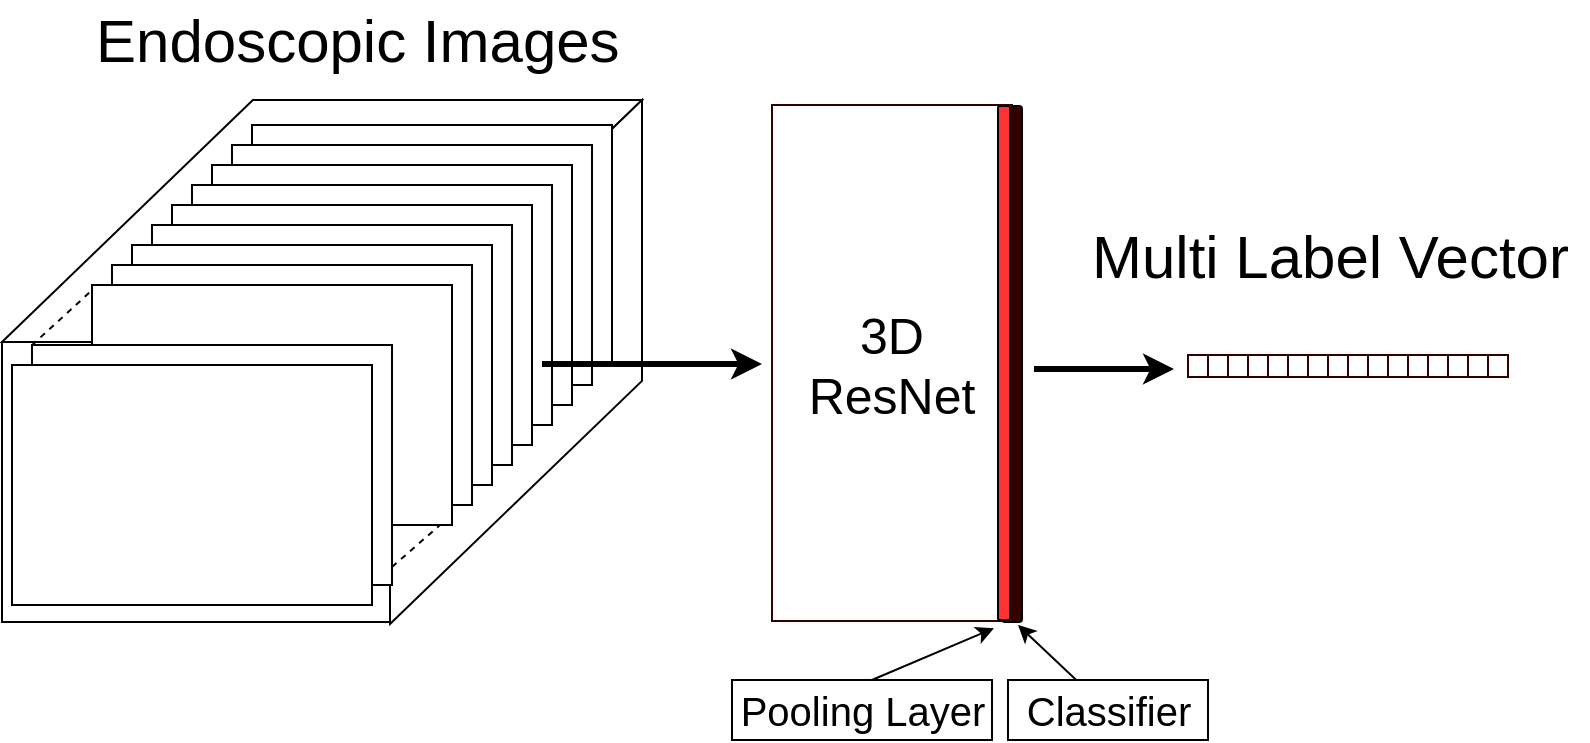 <mxfile version="12.4.1" pages="1"><diagram id="z2CQPgokboSDMh4d6PFP" name="Page-1"><mxGraphModel dx="973" dy="1225" grid="1" gridSize="10" guides="1" tooltips="1" connect="1" arrows="1" fold="1" page="1" pageScale="1" pageWidth="827" pageHeight="1169" math="0" shadow="0"><root><mxCell id="0"/><mxCell id="1" parent="0"/><mxCell id="APj4w2G1cZ9zluRVa9hk-2" value="" style="rounded=0;whiteSpace=wrap;html=1;" vertex="1" parent="1"><mxGeometry x="75" y="221" width="195" height="140" as="geometry"/></mxCell><mxCell id="APj4w2G1cZ9zluRVa9hk-3" value="" style="shape=parallelogram;perimeter=parallelogramPerimeter;whiteSpace=wrap;html=1;size=0.392;" vertex="1" parent="1"><mxGeometry x="75" y="100" width="320" height="121" as="geometry"/></mxCell><mxCell id="APj4w2G1cZ9zluRVa9hk-4" value="" style="shape=parallelogram;perimeter=parallelogramPerimeter;whiteSpace=wrap;html=1;size=0.464;rotation=-90;direction=west;flipH=1;" vertex="1" parent="1"><mxGeometry x="201" y="168" width="262" height="126" as="geometry"/></mxCell><mxCell id="XhvfSutfM1ENtSiAhlLO-3" value="" style="rounded=0;whiteSpace=wrap;html=1;" parent="1" vertex="1"><mxGeometry x="200" y="112.5" width="180" height="120" as="geometry"/></mxCell><mxCell id="XhvfSutfM1ENtSiAhlLO-4" value="" style="rounded=0;whiteSpace=wrap;html=1;" parent="1" vertex="1"><mxGeometry x="190" y="122.5" width="180" height="120" as="geometry"/></mxCell><mxCell id="XhvfSutfM1ENtSiAhlLO-5" value="" style="endArrow=none;dashed=1;html=1;exitX=0.996;exitY=0.003;exitDx=0;exitDy=0;exitPerimeter=0;" parent="1" source="XhvfSutfM1ENtSiAhlLO-15" edge="1"><mxGeometry width="50" height="50" relative="1" as="geometry"><mxPoint x="280" y="315.5" as="sourcePoint"/><mxPoint x="300" y="192.5" as="targetPoint"/></mxGeometry></mxCell><mxCell id="XhvfSutfM1ENtSiAhlLO-6" value="" style="rounded=0;whiteSpace=wrap;html=1;" parent="1" vertex="1"><mxGeometry x="180" y="132.5" width="180" height="120" as="geometry"/></mxCell><mxCell id="XhvfSutfM1ENtSiAhlLO-7" value="" style="rounded=0;whiteSpace=wrap;html=1;" parent="1" vertex="1"><mxGeometry x="170" y="142.5" width="180" height="120" as="geometry"/></mxCell><mxCell id="XhvfSutfM1ENtSiAhlLO-8" value="" style="rounded=0;whiteSpace=wrap;html=1;" parent="1" vertex="1"><mxGeometry x="160" y="152.5" width="180" height="120" as="geometry"/></mxCell><mxCell id="XhvfSutfM1ENtSiAhlLO-9" value="" style="rounded=0;whiteSpace=wrap;html=1;" parent="1" vertex="1"><mxGeometry x="150" y="162.5" width="180" height="120" as="geometry"/></mxCell><mxCell id="XhvfSutfM1ENtSiAhlLO-10" value="" style="rounded=0;whiteSpace=wrap;html=1;" parent="1" vertex="1"><mxGeometry x="140" y="172.5" width="180" height="120" as="geometry"/></mxCell><mxCell id="XhvfSutfM1ENtSiAhlLO-11" value="" style="rounded=0;whiteSpace=wrap;html=1;" parent="1" vertex="1"><mxGeometry x="130" y="182.5" width="180" height="120" as="geometry"/></mxCell><mxCell id="XhvfSutfM1ENtSiAhlLO-12" value="" style="rounded=0;whiteSpace=wrap;html=1;" parent="1" vertex="1"><mxGeometry x="120" y="192.5" width="180" height="120" as="geometry"/></mxCell><mxCell id="XhvfSutfM1ENtSiAhlLO-13" value="" style="endArrow=none;dashed=1;html=1;exitX=0.977;exitY=0.936;exitDx=0;exitDy=0;exitPerimeter=0;" parent="1" edge="1"><mxGeometry width="50" height="50" relative="1" as="geometry"><mxPoint x="270" y="333.5" as="sourcePoint"/><mxPoint x="294" y="312.5" as="targetPoint"/></mxGeometry></mxCell><mxCell id="XhvfSutfM1ENtSiAhlLO-14" value="" style="endArrow=none;dashed=1;html=1;exitX=-0.001;exitY=0.002;exitDx=0;exitDy=0;exitPerimeter=0;entryX=0.002;entryY=0.019;entryDx=0;entryDy=0;entryPerimeter=0;" parent="1" source="XhvfSutfM1ENtSiAhlLO-15" target="XhvfSutfM1ENtSiAhlLO-12" edge="1"><mxGeometry width="50" height="50" relative="1" as="geometry"><mxPoint x="279" y="232.5" as="sourcePoint"/><mxPoint x="310" y="202.5" as="targetPoint"/></mxGeometry></mxCell><mxCell id="XhvfSutfM1ENtSiAhlLO-15" value="" style="rounded=0;whiteSpace=wrap;html=1;" parent="1" vertex="1"><mxGeometry x="90" y="222.5" width="180" height="120" as="geometry"/></mxCell><mxCell id="XhvfSutfM1ENtSiAhlLO-16" value="" style="rounded=0;whiteSpace=wrap;html=1;" parent="1" vertex="1"><mxGeometry x="80" y="232.5" width="180" height="120" as="geometry"/></mxCell><mxCell id="XhvfSutfM1ENtSiAhlLO-17" value="&lt;font style=&quot;font-size: 30px&quot;&gt;Endoscopic Images&lt;/font&gt;" style="text;html=1;resizable=0;points=[];autosize=1;align=left;verticalAlign=top;spacingTop=-4;" parent="1" vertex="1"><mxGeometry x="120" y="50" width="280" height="20" as="geometry"/></mxCell><mxCell id="XhvfSutfM1ENtSiAhlLO-20" value="" style="rounded=1;whiteSpace=wrap;html=1;fillColor=#330000;" parent="1" vertex="1"><mxGeometry x="575" y="103" width="10" height="258" as="geometry"/></mxCell><mxCell id="XhvfSutfM1ENtSiAhlLO-21" value="&lt;font style=&quot;font-size: 20px&quot;&gt;Classifier&lt;/font&gt;" style="text;html=1;align=center;verticalAlign=middle;resizable=0;points=[];;autosize=1;strokeColor=#000000;" parent="1" vertex="1"><mxGeometry x="578" y="390" width="100" height="30" as="geometry"/></mxCell><mxCell id="XhvfSutfM1ENtSiAhlLO-22" value="" style="endArrow=classic;html=1;" parent="1" edge="1" source="XhvfSutfM1ENtSiAhlLO-21"><mxGeometry width="50" height="50" relative="1" as="geometry"><mxPoint x="583" y="402.5" as="sourcePoint"/><mxPoint x="583" y="362.5" as="targetPoint"/></mxGeometry></mxCell><mxCell id="XhvfSutfM1ENtSiAhlLO-23" value="" style="endArrow=classic;html=1;strokeWidth=3;" parent="1" edge="1"><mxGeometry width="50" height="50" relative="1" as="geometry"><mxPoint x="345" y="232" as="sourcePoint"/><mxPoint x="455" y="232" as="targetPoint"/></mxGeometry></mxCell><mxCell id="XhvfSutfM1ENtSiAhlLO-31" value="&lt;font style=&quot;font-size: 25px&quot;&gt;3D&lt;br&gt;ResNet&lt;/font&gt;" style="rounded=0;whiteSpace=wrap;html=1;strokeColor=#330000;fillColor=#FFFFFF;" parent="1" vertex="1"><mxGeometry x="460" y="102.5" width="120" height="258" as="geometry"/></mxCell><mxCell id="XhvfSutfM1ENtSiAhlLO-38" value="" style="endArrow=classic;html=1;strokeWidth=3;" parent="1" edge="1"><mxGeometry width="50" height="50" relative="1" as="geometry"><mxPoint x="591" y="234.5" as="sourcePoint"/><mxPoint x="661" y="234.5" as="targetPoint"/></mxGeometry></mxCell><mxCell id="XhvfSutfM1ENtSiAhlLO-87" value="" style="rounded=0;whiteSpace=wrap;html=1;strokeColor=#330000;fillColor=#FFFFFF;" parent="1" vertex="1"><mxGeometry x="668" y="227.5" width="10" height="11" as="geometry"/></mxCell><mxCell id="XhvfSutfM1ENtSiAhlLO-88" value="" style="rounded=0;whiteSpace=wrap;html=1;strokeColor=#330000;fillColor=#FFFFFF;" parent="1" vertex="1"><mxGeometry x="678" y="227.5" width="10" height="11" as="geometry"/></mxCell><mxCell id="XhvfSutfM1ENtSiAhlLO-89" value="" style="rounded=0;whiteSpace=wrap;html=1;strokeColor=#330000;fillColor=#FFFFFF;" parent="1" vertex="1"><mxGeometry x="688" y="227.5" width="10" height="11" as="geometry"/></mxCell><mxCell id="XhvfSutfM1ENtSiAhlLO-90" value="" style="rounded=0;whiteSpace=wrap;html=1;strokeColor=#330000;fillColor=#FFFFFF;" parent="1" vertex="1"><mxGeometry x="698" y="227.5" width="10" height="11" as="geometry"/></mxCell><mxCell id="XhvfSutfM1ENtSiAhlLO-91" value="" style="rounded=0;whiteSpace=wrap;html=1;strokeColor=#330000;fillColor=#FFFFFF;" parent="1" vertex="1"><mxGeometry x="708" y="227.5" width="10" height="11" as="geometry"/></mxCell><mxCell id="XhvfSutfM1ENtSiAhlLO-92" value="" style="rounded=0;whiteSpace=wrap;html=1;strokeColor=#330000;fillColor=#FFFFFF;" parent="1" vertex="1"><mxGeometry x="718" y="227.5" width="10" height="11" as="geometry"/></mxCell><mxCell id="XhvfSutfM1ENtSiAhlLO-93" value="" style="rounded=0;whiteSpace=wrap;html=1;strokeColor=#330000;fillColor=#FFFFFF;" parent="1" vertex="1"><mxGeometry x="728" y="227.5" width="10" height="11" as="geometry"/></mxCell><mxCell id="XhvfSutfM1ENtSiAhlLO-94" value="" style="rounded=0;whiteSpace=wrap;html=1;strokeColor=#330000;fillColor=#FFFFFF;" parent="1" vertex="1"><mxGeometry x="738" y="227.5" width="10" height="11" as="geometry"/></mxCell><mxCell id="XhvfSutfM1ENtSiAhlLO-95" value="" style="rounded=0;whiteSpace=wrap;html=1;strokeColor=#330000;fillColor=#FFFFFF;" parent="1" vertex="1"><mxGeometry x="748" y="227.5" width="10" height="11" as="geometry"/></mxCell><mxCell id="XhvfSutfM1ENtSiAhlLO-96" value="" style="rounded=0;whiteSpace=wrap;html=1;strokeColor=#330000;fillColor=#FFFFFF;" parent="1" vertex="1"><mxGeometry x="758" y="227.5" width="10" height="11" as="geometry"/></mxCell><mxCell id="XhvfSutfM1ENtSiAhlLO-97" value="" style="rounded=0;whiteSpace=wrap;html=1;strokeColor=#330000;fillColor=#FFFFFF;" parent="1" vertex="1"><mxGeometry x="768" y="227.5" width="10" height="11" as="geometry"/></mxCell><mxCell id="XhvfSutfM1ENtSiAhlLO-98" value="" style="rounded=0;whiteSpace=wrap;html=1;strokeColor=#330000;fillColor=#FFFFFF;" parent="1" vertex="1"><mxGeometry x="778" y="227.5" width="10" height="11" as="geometry"/></mxCell><mxCell id="XhvfSutfM1ENtSiAhlLO-99" value="" style="rounded=0;whiteSpace=wrap;html=1;strokeColor=#330000;fillColor=#FFFFFF;" parent="1" vertex="1"><mxGeometry x="788" y="227.5" width="10" height="11" as="geometry"/></mxCell><mxCell id="XhvfSutfM1ENtSiAhlLO-100" value="" style="rounded=0;whiteSpace=wrap;html=1;strokeColor=#330000;fillColor=#FFFFFF;" parent="1" vertex="1"><mxGeometry x="798" y="227.5" width="10" height="11" as="geometry"/></mxCell><mxCell id="XhvfSutfM1ENtSiAhlLO-101" value="" style="rounded=0;whiteSpace=wrap;html=1;strokeColor=#330000;fillColor=#FFFFFF;" parent="1" vertex="1"><mxGeometry x="808" y="227.5" width="10" height="11" as="geometry"/></mxCell><mxCell id="XhvfSutfM1ENtSiAhlLO-102" value="" style="rounded=0;whiteSpace=wrap;html=1;strokeColor=#330000;fillColor=#FFFFFF;" parent="1" vertex="1"><mxGeometry x="818" y="227.5" width="10" height="11" as="geometry"/></mxCell><mxCell id="XhvfSutfM1ENtSiAhlLO-279" value="&lt;font style=&quot;font-size: 30px&quot;&gt;Multi Label Vector&lt;/font&gt;" style="text;html=1;resizable=0;points=[];autosize=1;align=left;verticalAlign=top;spacingTop=-4;" parent="1" vertex="1"><mxGeometry x="618" y="158" width="250" height="20" as="geometry"/></mxCell><mxCell id="APj4w2G1cZ9zluRVa9hk-6" value="" style="rounded=1;whiteSpace=wrap;html=1;fillColor=#FF3333;" vertex="1" parent="1"><mxGeometry x="573" y="103" width="6" height="257" as="geometry"/></mxCell><mxCell id="APj4w2G1cZ9zluRVa9hk-7" value="&lt;font style=&quot;font-size: 20px&quot;&gt;Pooling Layer&lt;/font&gt;" style="text;html=1;align=center;verticalAlign=middle;resizable=0;points=[];;autosize=1;strokeColor=#000000;" vertex="1" parent="1"><mxGeometry x="440" y="390" width="130" height="30" as="geometry"/></mxCell><mxCell id="APj4w2G1cZ9zluRVa9hk-8" value="" style="endArrow=classic;html=1;entryX=0.925;entryY=1.014;entryDx=0;entryDy=0;entryPerimeter=0;exitX=0.538;exitY=0;exitDx=0;exitDy=0;exitPerimeter=0;" edge="1" parent="1" source="APj4w2G1cZ9zluRVa9hk-7" target="XhvfSutfM1ENtSiAhlLO-31"><mxGeometry width="50" height="50" relative="1" as="geometry"><mxPoint x="503" y="387" as="sourcePoint"/><mxPoint x="593" y="372.5" as="targetPoint"/></mxGeometry></mxCell></root></mxGraphModel></diagram></mxfile>